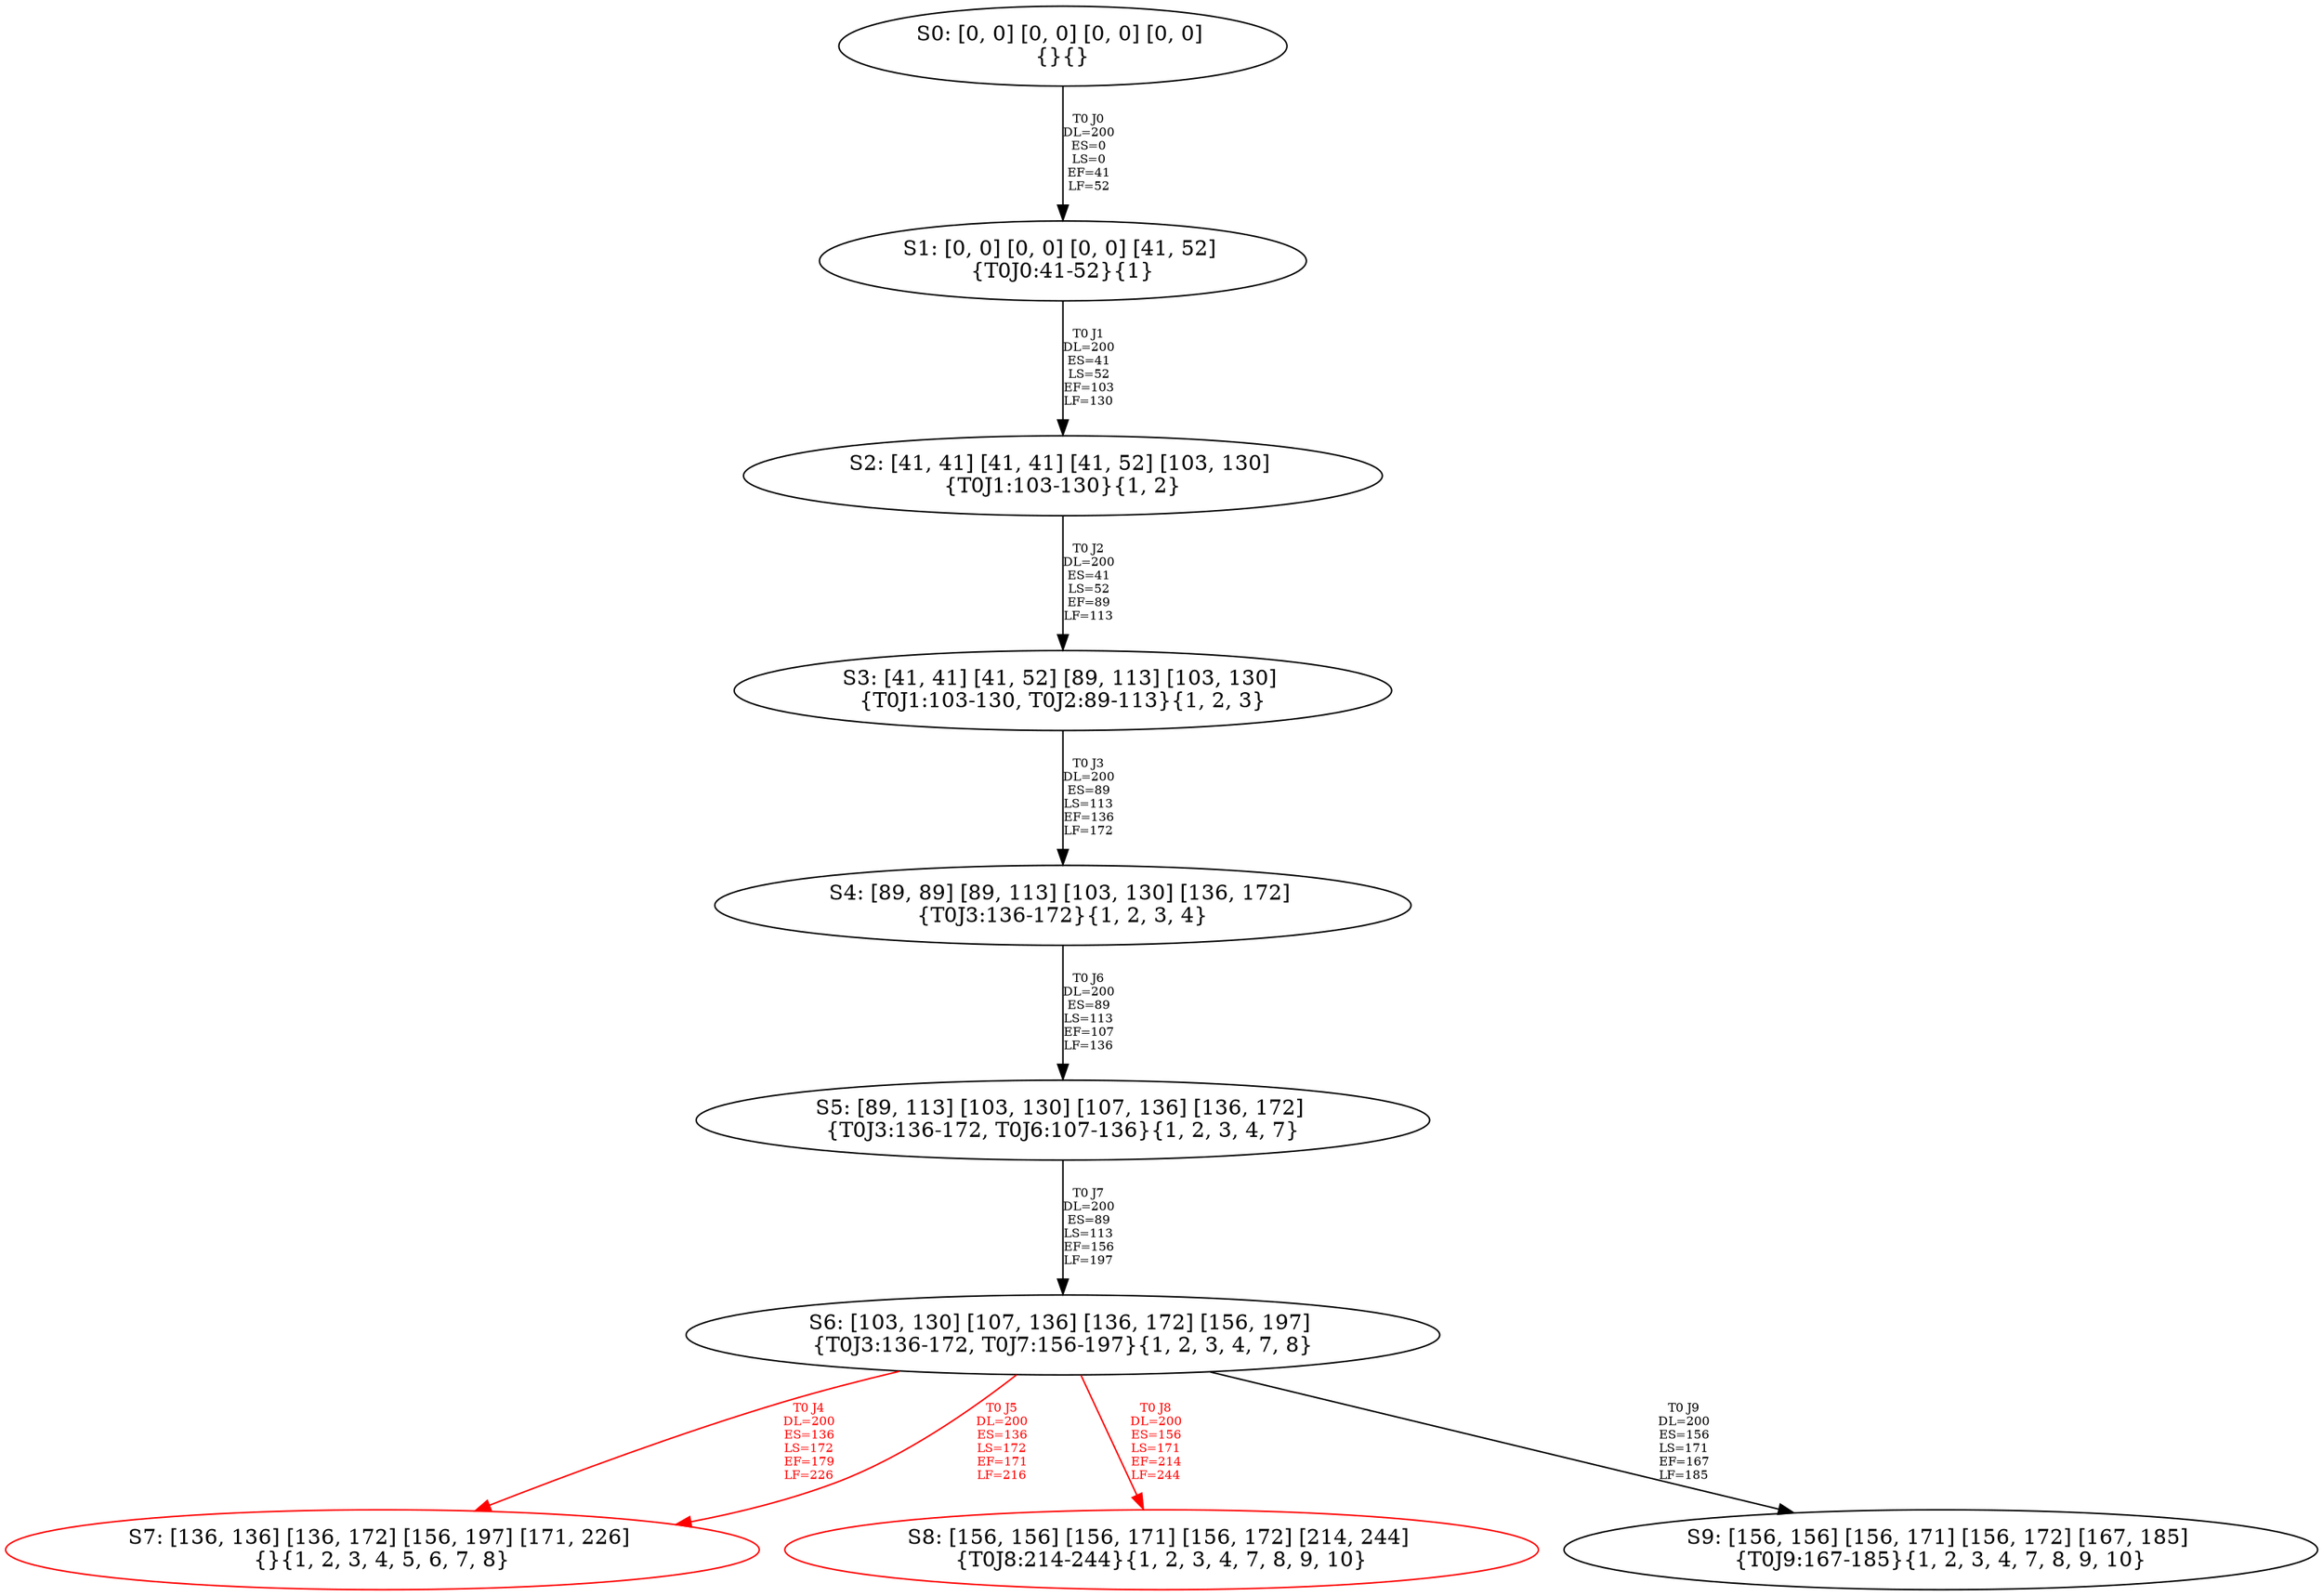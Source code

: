 digraph {
	S0[label="S0: [0, 0] [0, 0] [0, 0] [0, 0] \n{}{}"];
	S1[label="S1: [0, 0] [0, 0] [0, 0] [41, 52] \n{T0J0:41-52}{1}"];
	S2[label="S2: [41, 41] [41, 41] [41, 52] [103, 130] \n{T0J1:103-130}{1, 2}"];
	S3[label="S3: [41, 41] [41, 52] [89, 113] [103, 130] \n{T0J1:103-130, T0J2:89-113}{1, 2, 3}"];
	S4[label="S4: [89, 89] [89, 113] [103, 130] [136, 172] \n{T0J3:136-172}{1, 2, 3, 4}"];
	S5[label="S5: [89, 113] [103, 130] [107, 136] [136, 172] \n{T0J3:136-172, T0J6:107-136}{1, 2, 3, 4, 7}"];
	S6[label="S6: [103, 130] [107, 136] [136, 172] [156, 197] \n{T0J3:136-172, T0J7:156-197}{1, 2, 3, 4, 7, 8}"];
	S7[label="S7: [136, 136] [136, 172] [156, 197] [171, 226] \n{}{1, 2, 3, 4, 5, 6, 7, 8}"];
	S8[label="S8: [156, 156] [156, 171] [156, 172] [214, 244] \n{T0J8:214-244}{1, 2, 3, 4, 7, 8, 9, 10}"];
	S9[label="S9: [156, 156] [156, 171] [156, 172] [167, 185] \n{T0J9:167-185}{1, 2, 3, 4, 7, 8, 9, 10}"];
	S0 -> S1[label="T0 J0\nDL=200\nES=0\nLS=0\nEF=41\nLF=52",fontsize=8];
	S1 -> S2[label="T0 J1\nDL=200\nES=41\nLS=52\nEF=103\nLF=130",fontsize=8];
	S2 -> S3[label="T0 J2\nDL=200\nES=41\nLS=52\nEF=89\nLF=113",fontsize=8];
	S3 -> S4[label="T0 J3\nDL=200\nES=89\nLS=113\nEF=136\nLF=172",fontsize=8];
	S4 -> S5[label="T0 J6\nDL=200\nES=89\nLS=113\nEF=107\nLF=136",fontsize=8];
	S5 -> S6[label="T0 J7\nDL=200\nES=89\nLS=113\nEF=156\nLF=197",fontsize=8];
	S6 -> S7[label="T0 J4\nDL=200\nES=136\nLS=172\nEF=179\nLF=226",color=Red,fontcolor=Red,fontsize=8];
S7[color=Red];
	S6 -> S7[label="T0 J5\nDL=200\nES=136\nLS=172\nEF=171\nLF=216",color=Red,fontcolor=Red,fontsize=8];
S7[color=Red];
	S6 -> S8[label="T0 J8\nDL=200\nES=156\nLS=171\nEF=214\nLF=244",color=Red,fontcolor=Red,fontsize=8];
S8[color=Red];
	S6 -> S9[label="T0 J9\nDL=200\nES=156\nLS=171\nEF=167\nLF=185",fontsize=8];
}
